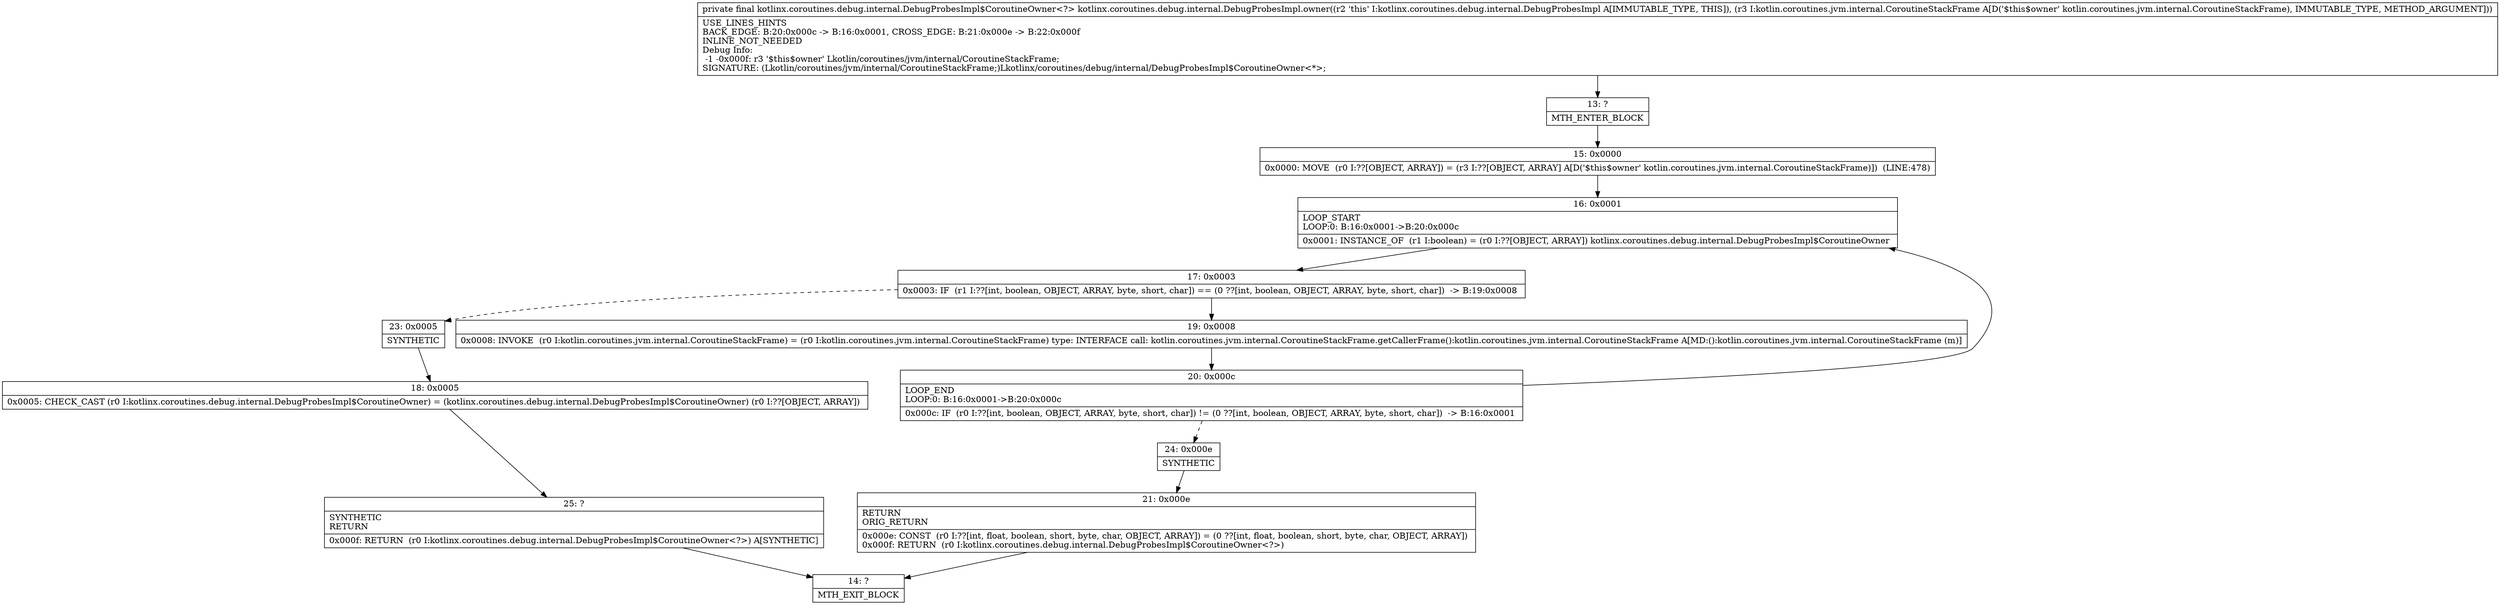 digraph "CFG forkotlinx.coroutines.debug.internal.DebugProbesImpl.owner(Lkotlin\/coroutines\/jvm\/internal\/CoroutineStackFrame;)Lkotlinx\/coroutines\/debug\/internal\/DebugProbesImpl$CoroutineOwner;" {
Node_13 [shape=record,label="{13\:\ ?|MTH_ENTER_BLOCK\l}"];
Node_15 [shape=record,label="{15\:\ 0x0000|0x0000: MOVE  (r0 I:??[OBJECT, ARRAY]) = (r3 I:??[OBJECT, ARRAY] A[D('$this$owner' kotlin.coroutines.jvm.internal.CoroutineStackFrame)])  (LINE:478)\l}"];
Node_16 [shape=record,label="{16\:\ 0x0001|LOOP_START\lLOOP:0: B:16:0x0001\-\>B:20:0x000c\l|0x0001: INSTANCE_OF  (r1 I:boolean) = (r0 I:??[OBJECT, ARRAY]) kotlinx.coroutines.debug.internal.DebugProbesImpl$CoroutineOwner \l}"];
Node_17 [shape=record,label="{17\:\ 0x0003|0x0003: IF  (r1 I:??[int, boolean, OBJECT, ARRAY, byte, short, char]) == (0 ??[int, boolean, OBJECT, ARRAY, byte, short, char])  \-\> B:19:0x0008 \l}"];
Node_19 [shape=record,label="{19\:\ 0x0008|0x0008: INVOKE  (r0 I:kotlin.coroutines.jvm.internal.CoroutineStackFrame) = (r0 I:kotlin.coroutines.jvm.internal.CoroutineStackFrame) type: INTERFACE call: kotlin.coroutines.jvm.internal.CoroutineStackFrame.getCallerFrame():kotlin.coroutines.jvm.internal.CoroutineStackFrame A[MD:():kotlin.coroutines.jvm.internal.CoroutineStackFrame (m)]\l}"];
Node_20 [shape=record,label="{20\:\ 0x000c|LOOP_END\lLOOP:0: B:16:0x0001\-\>B:20:0x000c\l|0x000c: IF  (r0 I:??[int, boolean, OBJECT, ARRAY, byte, short, char]) != (0 ??[int, boolean, OBJECT, ARRAY, byte, short, char])  \-\> B:16:0x0001 \l}"];
Node_24 [shape=record,label="{24\:\ 0x000e|SYNTHETIC\l}"];
Node_21 [shape=record,label="{21\:\ 0x000e|RETURN\lORIG_RETURN\l|0x000e: CONST  (r0 I:??[int, float, boolean, short, byte, char, OBJECT, ARRAY]) = (0 ??[int, float, boolean, short, byte, char, OBJECT, ARRAY]) \l0x000f: RETURN  (r0 I:kotlinx.coroutines.debug.internal.DebugProbesImpl$CoroutineOwner\<?\>) \l}"];
Node_14 [shape=record,label="{14\:\ ?|MTH_EXIT_BLOCK\l}"];
Node_23 [shape=record,label="{23\:\ 0x0005|SYNTHETIC\l}"];
Node_18 [shape=record,label="{18\:\ 0x0005|0x0005: CHECK_CAST (r0 I:kotlinx.coroutines.debug.internal.DebugProbesImpl$CoroutineOwner) = (kotlinx.coroutines.debug.internal.DebugProbesImpl$CoroutineOwner) (r0 I:??[OBJECT, ARRAY]) \l}"];
Node_25 [shape=record,label="{25\:\ ?|SYNTHETIC\lRETURN\l|0x000f: RETURN  (r0 I:kotlinx.coroutines.debug.internal.DebugProbesImpl$CoroutineOwner\<?\>) A[SYNTHETIC]\l}"];
MethodNode[shape=record,label="{private final kotlinx.coroutines.debug.internal.DebugProbesImpl$CoroutineOwner\<?\> kotlinx.coroutines.debug.internal.DebugProbesImpl.owner((r2 'this' I:kotlinx.coroutines.debug.internal.DebugProbesImpl A[IMMUTABLE_TYPE, THIS]), (r3 I:kotlin.coroutines.jvm.internal.CoroutineStackFrame A[D('$this$owner' kotlin.coroutines.jvm.internal.CoroutineStackFrame), IMMUTABLE_TYPE, METHOD_ARGUMENT]))  | USE_LINES_HINTS\lBACK_EDGE: B:20:0x000c \-\> B:16:0x0001, CROSS_EDGE: B:21:0x000e \-\> B:22:0x000f\lINLINE_NOT_NEEDED\lDebug Info:\l  \-1 \-0x000f: r3 '$this$owner' Lkotlin\/coroutines\/jvm\/internal\/CoroutineStackFrame;\lSIGNATURE: (Lkotlin\/coroutines\/jvm\/internal\/CoroutineStackFrame;)Lkotlinx\/coroutines\/debug\/internal\/DebugProbesImpl$CoroutineOwner\<*\>;\l}"];
MethodNode -> Node_13;Node_13 -> Node_15;
Node_15 -> Node_16;
Node_16 -> Node_17;
Node_17 -> Node_19;
Node_17 -> Node_23[style=dashed];
Node_19 -> Node_20;
Node_20 -> Node_16;
Node_20 -> Node_24[style=dashed];
Node_24 -> Node_21;
Node_21 -> Node_14;
Node_23 -> Node_18;
Node_18 -> Node_25;
Node_25 -> Node_14;
}

